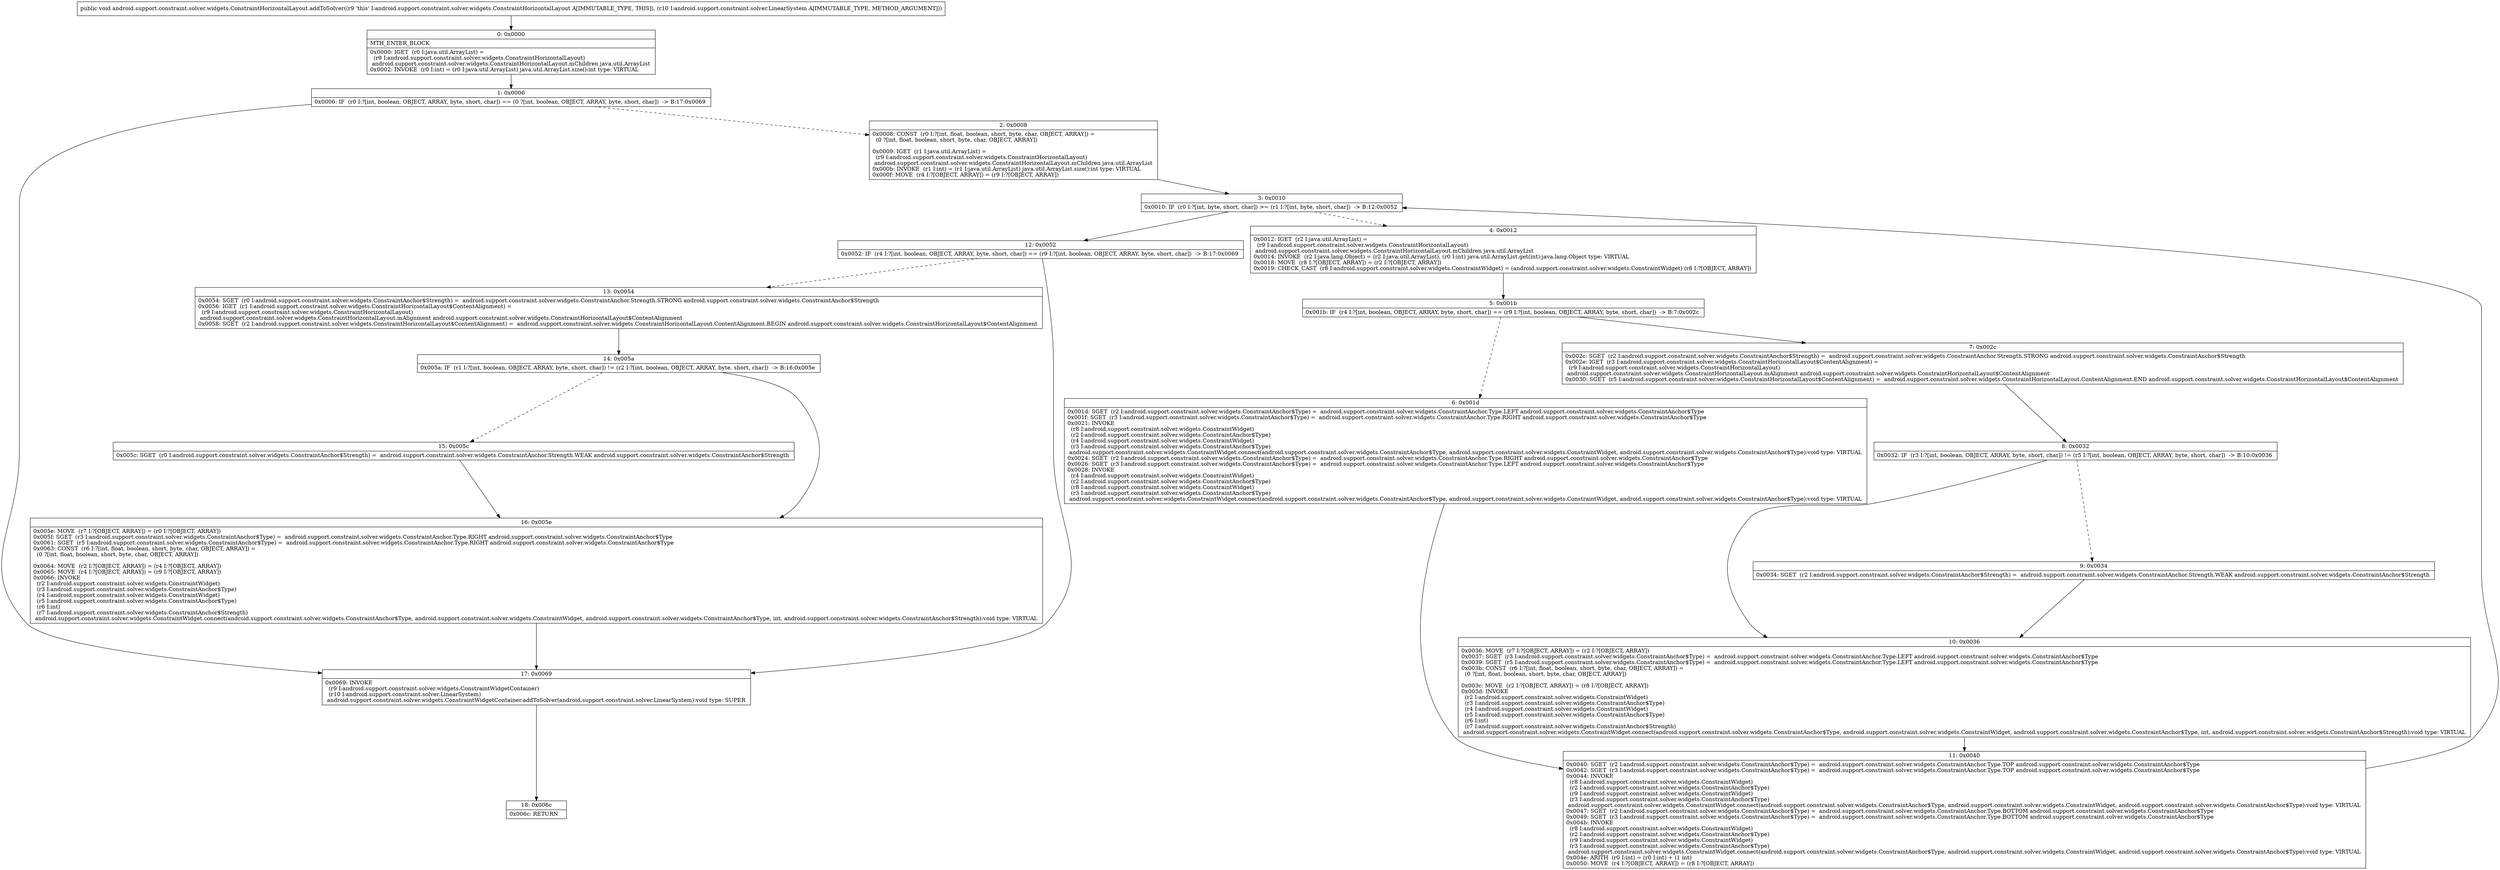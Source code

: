 digraph "CFG forandroid.support.constraint.solver.widgets.ConstraintHorizontalLayout.addToSolver(Landroid\/support\/constraint\/solver\/LinearSystem;)V" {
Node_0 [shape=record,label="{0\:\ 0x0000|MTH_ENTER_BLOCK\l|0x0000: IGET  (r0 I:java.util.ArrayList) = \l  (r9 I:android.support.constraint.solver.widgets.ConstraintHorizontalLayout)\l android.support.constraint.solver.widgets.ConstraintHorizontalLayout.mChildren java.util.ArrayList \l0x0002: INVOKE  (r0 I:int) = (r0 I:java.util.ArrayList) java.util.ArrayList.size():int type: VIRTUAL \l}"];
Node_1 [shape=record,label="{1\:\ 0x0006|0x0006: IF  (r0 I:?[int, boolean, OBJECT, ARRAY, byte, short, char]) == (0 ?[int, boolean, OBJECT, ARRAY, byte, short, char])  \-\> B:17:0x0069 \l}"];
Node_2 [shape=record,label="{2\:\ 0x0008|0x0008: CONST  (r0 I:?[int, float, boolean, short, byte, char, OBJECT, ARRAY]) = \l  (0 ?[int, float, boolean, short, byte, char, OBJECT, ARRAY])\l \l0x0009: IGET  (r1 I:java.util.ArrayList) = \l  (r9 I:android.support.constraint.solver.widgets.ConstraintHorizontalLayout)\l android.support.constraint.solver.widgets.ConstraintHorizontalLayout.mChildren java.util.ArrayList \l0x000b: INVOKE  (r1 I:int) = (r1 I:java.util.ArrayList) java.util.ArrayList.size():int type: VIRTUAL \l0x000f: MOVE  (r4 I:?[OBJECT, ARRAY]) = (r9 I:?[OBJECT, ARRAY]) \l}"];
Node_3 [shape=record,label="{3\:\ 0x0010|0x0010: IF  (r0 I:?[int, byte, short, char]) \>= (r1 I:?[int, byte, short, char])  \-\> B:12:0x0052 \l}"];
Node_4 [shape=record,label="{4\:\ 0x0012|0x0012: IGET  (r2 I:java.util.ArrayList) = \l  (r9 I:android.support.constraint.solver.widgets.ConstraintHorizontalLayout)\l android.support.constraint.solver.widgets.ConstraintHorizontalLayout.mChildren java.util.ArrayList \l0x0014: INVOKE  (r2 I:java.lang.Object) = (r2 I:java.util.ArrayList), (r0 I:int) java.util.ArrayList.get(int):java.lang.Object type: VIRTUAL \l0x0018: MOVE  (r8 I:?[OBJECT, ARRAY]) = (r2 I:?[OBJECT, ARRAY]) \l0x0019: CHECK_CAST  (r8 I:android.support.constraint.solver.widgets.ConstraintWidget) = (android.support.constraint.solver.widgets.ConstraintWidget) (r8 I:?[OBJECT, ARRAY]) \l}"];
Node_5 [shape=record,label="{5\:\ 0x001b|0x001b: IF  (r4 I:?[int, boolean, OBJECT, ARRAY, byte, short, char]) == (r9 I:?[int, boolean, OBJECT, ARRAY, byte, short, char])  \-\> B:7:0x002c \l}"];
Node_6 [shape=record,label="{6\:\ 0x001d|0x001d: SGET  (r2 I:android.support.constraint.solver.widgets.ConstraintAnchor$Type) =  android.support.constraint.solver.widgets.ConstraintAnchor.Type.LEFT android.support.constraint.solver.widgets.ConstraintAnchor$Type \l0x001f: SGET  (r3 I:android.support.constraint.solver.widgets.ConstraintAnchor$Type) =  android.support.constraint.solver.widgets.ConstraintAnchor.Type.RIGHT android.support.constraint.solver.widgets.ConstraintAnchor$Type \l0x0021: INVOKE  \l  (r8 I:android.support.constraint.solver.widgets.ConstraintWidget)\l  (r2 I:android.support.constraint.solver.widgets.ConstraintAnchor$Type)\l  (r4 I:android.support.constraint.solver.widgets.ConstraintWidget)\l  (r3 I:android.support.constraint.solver.widgets.ConstraintAnchor$Type)\l android.support.constraint.solver.widgets.ConstraintWidget.connect(android.support.constraint.solver.widgets.ConstraintAnchor$Type, android.support.constraint.solver.widgets.ConstraintWidget, android.support.constraint.solver.widgets.ConstraintAnchor$Type):void type: VIRTUAL \l0x0024: SGET  (r2 I:android.support.constraint.solver.widgets.ConstraintAnchor$Type) =  android.support.constraint.solver.widgets.ConstraintAnchor.Type.RIGHT android.support.constraint.solver.widgets.ConstraintAnchor$Type \l0x0026: SGET  (r3 I:android.support.constraint.solver.widgets.ConstraintAnchor$Type) =  android.support.constraint.solver.widgets.ConstraintAnchor.Type.LEFT android.support.constraint.solver.widgets.ConstraintAnchor$Type \l0x0028: INVOKE  \l  (r4 I:android.support.constraint.solver.widgets.ConstraintWidget)\l  (r2 I:android.support.constraint.solver.widgets.ConstraintAnchor$Type)\l  (r8 I:android.support.constraint.solver.widgets.ConstraintWidget)\l  (r3 I:android.support.constraint.solver.widgets.ConstraintAnchor$Type)\l android.support.constraint.solver.widgets.ConstraintWidget.connect(android.support.constraint.solver.widgets.ConstraintAnchor$Type, android.support.constraint.solver.widgets.ConstraintWidget, android.support.constraint.solver.widgets.ConstraintAnchor$Type):void type: VIRTUAL \l}"];
Node_7 [shape=record,label="{7\:\ 0x002c|0x002c: SGET  (r2 I:android.support.constraint.solver.widgets.ConstraintAnchor$Strength) =  android.support.constraint.solver.widgets.ConstraintAnchor.Strength.STRONG android.support.constraint.solver.widgets.ConstraintAnchor$Strength \l0x002e: IGET  (r3 I:android.support.constraint.solver.widgets.ConstraintHorizontalLayout$ContentAlignment) = \l  (r9 I:android.support.constraint.solver.widgets.ConstraintHorizontalLayout)\l android.support.constraint.solver.widgets.ConstraintHorizontalLayout.mAlignment android.support.constraint.solver.widgets.ConstraintHorizontalLayout$ContentAlignment \l0x0030: SGET  (r5 I:android.support.constraint.solver.widgets.ConstraintHorizontalLayout$ContentAlignment) =  android.support.constraint.solver.widgets.ConstraintHorizontalLayout.ContentAlignment.END android.support.constraint.solver.widgets.ConstraintHorizontalLayout$ContentAlignment \l}"];
Node_8 [shape=record,label="{8\:\ 0x0032|0x0032: IF  (r3 I:?[int, boolean, OBJECT, ARRAY, byte, short, char]) != (r5 I:?[int, boolean, OBJECT, ARRAY, byte, short, char])  \-\> B:10:0x0036 \l}"];
Node_9 [shape=record,label="{9\:\ 0x0034|0x0034: SGET  (r2 I:android.support.constraint.solver.widgets.ConstraintAnchor$Strength) =  android.support.constraint.solver.widgets.ConstraintAnchor.Strength.WEAK android.support.constraint.solver.widgets.ConstraintAnchor$Strength \l}"];
Node_10 [shape=record,label="{10\:\ 0x0036|0x0036: MOVE  (r7 I:?[OBJECT, ARRAY]) = (r2 I:?[OBJECT, ARRAY]) \l0x0037: SGET  (r3 I:android.support.constraint.solver.widgets.ConstraintAnchor$Type) =  android.support.constraint.solver.widgets.ConstraintAnchor.Type.LEFT android.support.constraint.solver.widgets.ConstraintAnchor$Type \l0x0039: SGET  (r5 I:android.support.constraint.solver.widgets.ConstraintAnchor$Type) =  android.support.constraint.solver.widgets.ConstraintAnchor.Type.LEFT android.support.constraint.solver.widgets.ConstraintAnchor$Type \l0x003b: CONST  (r6 I:?[int, float, boolean, short, byte, char, OBJECT, ARRAY]) = \l  (0 ?[int, float, boolean, short, byte, char, OBJECT, ARRAY])\l \l0x003c: MOVE  (r2 I:?[OBJECT, ARRAY]) = (r8 I:?[OBJECT, ARRAY]) \l0x003d: INVOKE  \l  (r2 I:android.support.constraint.solver.widgets.ConstraintWidget)\l  (r3 I:android.support.constraint.solver.widgets.ConstraintAnchor$Type)\l  (r4 I:android.support.constraint.solver.widgets.ConstraintWidget)\l  (r5 I:android.support.constraint.solver.widgets.ConstraintAnchor$Type)\l  (r6 I:int)\l  (r7 I:android.support.constraint.solver.widgets.ConstraintAnchor$Strength)\l android.support.constraint.solver.widgets.ConstraintWidget.connect(android.support.constraint.solver.widgets.ConstraintAnchor$Type, android.support.constraint.solver.widgets.ConstraintWidget, android.support.constraint.solver.widgets.ConstraintAnchor$Type, int, android.support.constraint.solver.widgets.ConstraintAnchor$Strength):void type: VIRTUAL \l}"];
Node_11 [shape=record,label="{11\:\ 0x0040|0x0040: SGET  (r2 I:android.support.constraint.solver.widgets.ConstraintAnchor$Type) =  android.support.constraint.solver.widgets.ConstraintAnchor.Type.TOP android.support.constraint.solver.widgets.ConstraintAnchor$Type \l0x0042: SGET  (r3 I:android.support.constraint.solver.widgets.ConstraintAnchor$Type) =  android.support.constraint.solver.widgets.ConstraintAnchor.Type.TOP android.support.constraint.solver.widgets.ConstraintAnchor$Type \l0x0044: INVOKE  \l  (r8 I:android.support.constraint.solver.widgets.ConstraintWidget)\l  (r2 I:android.support.constraint.solver.widgets.ConstraintAnchor$Type)\l  (r9 I:android.support.constraint.solver.widgets.ConstraintWidget)\l  (r3 I:android.support.constraint.solver.widgets.ConstraintAnchor$Type)\l android.support.constraint.solver.widgets.ConstraintWidget.connect(android.support.constraint.solver.widgets.ConstraintAnchor$Type, android.support.constraint.solver.widgets.ConstraintWidget, android.support.constraint.solver.widgets.ConstraintAnchor$Type):void type: VIRTUAL \l0x0047: SGET  (r2 I:android.support.constraint.solver.widgets.ConstraintAnchor$Type) =  android.support.constraint.solver.widgets.ConstraintAnchor.Type.BOTTOM android.support.constraint.solver.widgets.ConstraintAnchor$Type \l0x0049: SGET  (r3 I:android.support.constraint.solver.widgets.ConstraintAnchor$Type) =  android.support.constraint.solver.widgets.ConstraintAnchor.Type.BOTTOM android.support.constraint.solver.widgets.ConstraintAnchor$Type \l0x004b: INVOKE  \l  (r8 I:android.support.constraint.solver.widgets.ConstraintWidget)\l  (r2 I:android.support.constraint.solver.widgets.ConstraintAnchor$Type)\l  (r9 I:android.support.constraint.solver.widgets.ConstraintWidget)\l  (r3 I:android.support.constraint.solver.widgets.ConstraintAnchor$Type)\l android.support.constraint.solver.widgets.ConstraintWidget.connect(android.support.constraint.solver.widgets.ConstraintAnchor$Type, android.support.constraint.solver.widgets.ConstraintWidget, android.support.constraint.solver.widgets.ConstraintAnchor$Type):void type: VIRTUAL \l0x004e: ARITH  (r0 I:int) = (r0 I:int) + (1 int) \l0x0050: MOVE  (r4 I:?[OBJECT, ARRAY]) = (r8 I:?[OBJECT, ARRAY]) \l}"];
Node_12 [shape=record,label="{12\:\ 0x0052|0x0052: IF  (r4 I:?[int, boolean, OBJECT, ARRAY, byte, short, char]) == (r9 I:?[int, boolean, OBJECT, ARRAY, byte, short, char])  \-\> B:17:0x0069 \l}"];
Node_13 [shape=record,label="{13\:\ 0x0054|0x0054: SGET  (r0 I:android.support.constraint.solver.widgets.ConstraintAnchor$Strength) =  android.support.constraint.solver.widgets.ConstraintAnchor.Strength.STRONG android.support.constraint.solver.widgets.ConstraintAnchor$Strength \l0x0056: IGET  (r1 I:android.support.constraint.solver.widgets.ConstraintHorizontalLayout$ContentAlignment) = \l  (r9 I:android.support.constraint.solver.widgets.ConstraintHorizontalLayout)\l android.support.constraint.solver.widgets.ConstraintHorizontalLayout.mAlignment android.support.constraint.solver.widgets.ConstraintHorizontalLayout$ContentAlignment \l0x0058: SGET  (r2 I:android.support.constraint.solver.widgets.ConstraintHorizontalLayout$ContentAlignment) =  android.support.constraint.solver.widgets.ConstraintHorizontalLayout.ContentAlignment.BEGIN android.support.constraint.solver.widgets.ConstraintHorizontalLayout$ContentAlignment \l}"];
Node_14 [shape=record,label="{14\:\ 0x005a|0x005a: IF  (r1 I:?[int, boolean, OBJECT, ARRAY, byte, short, char]) != (r2 I:?[int, boolean, OBJECT, ARRAY, byte, short, char])  \-\> B:16:0x005e \l}"];
Node_15 [shape=record,label="{15\:\ 0x005c|0x005c: SGET  (r0 I:android.support.constraint.solver.widgets.ConstraintAnchor$Strength) =  android.support.constraint.solver.widgets.ConstraintAnchor.Strength.WEAK android.support.constraint.solver.widgets.ConstraintAnchor$Strength \l}"];
Node_16 [shape=record,label="{16\:\ 0x005e|0x005e: MOVE  (r7 I:?[OBJECT, ARRAY]) = (r0 I:?[OBJECT, ARRAY]) \l0x005f: SGET  (r3 I:android.support.constraint.solver.widgets.ConstraintAnchor$Type) =  android.support.constraint.solver.widgets.ConstraintAnchor.Type.RIGHT android.support.constraint.solver.widgets.ConstraintAnchor$Type \l0x0061: SGET  (r5 I:android.support.constraint.solver.widgets.ConstraintAnchor$Type) =  android.support.constraint.solver.widgets.ConstraintAnchor.Type.RIGHT android.support.constraint.solver.widgets.ConstraintAnchor$Type \l0x0063: CONST  (r6 I:?[int, float, boolean, short, byte, char, OBJECT, ARRAY]) = \l  (0 ?[int, float, boolean, short, byte, char, OBJECT, ARRAY])\l \l0x0064: MOVE  (r2 I:?[OBJECT, ARRAY]) = (r4 I:?[OBJECT, ARRAY]) \l0x0065: MOVE  (r4 I:?[OBJECT, ARRAY]) = (r9 I:?[OBJECT, ARRAY]) \l0x0066: INVOKE  \l  (r2 I:android.support.constraint.solver.widgets.ConstraintWidget)\l  (r3 I:android.support.constraint.solver.widgets.ConstraintAnchor$Type)\l  (r4 I:android.support.constraint.solver.widgets.ConstraintWidget)\l  (r5 I:android.support.constraint.solver.widgets.ConstraintAnchor$Type)\l  (r6 I:int)\l  (r7 I:android.support.constraint.solver.widgets.ConstraintAnchor$Strength)\l android.support.constraint.solver.widgets.ConstraintWidget.connect(android.support.constraint.solver.widgets.ConstraintAnchor$Type, android.support.constraint.solver.widgets.ConstraintWidget, android.support.constraint.solver.widgets.ConstraintAnchor$Type, int, android.support.constraint.solver.widgets.ConstraintAnchor$Strength):void type: VIRTUAL \l}"];
Node_17 [shape=record,label="{17\:\ 0x0069|0x0069: INVOKE  \l  (r9 I:android.support.constraint.solver.widgets.ConstraintWidgetContainer)\l  (r10 I:android.support.constraint.solver.LinearSystem)\l android.support.constraint.solver.widgets.ConstraintWidgetContainer.addToSolver(android.support.constraint.solver.LinearSystem):void type: SUPER \l}"];
Node_18 [shape=record,label="{18\:\ 0x006c|0x006c: RETURN   \l}"];
MethodNode[shape=record,label="{public void android.support.constraint.solver.widgets.ConstraintHorizontalLayout.addToSolver((r9 'this' I:android.support.constraint.solver.widgets.ConstraintHorizontalLayout A[IMMUTABLE_TYPE, THIS]), (r10 I:android.support.constraint.solver.LinearSystem A[IMMUTABLE_TYPE, METHOD_ARGUMENT])) }"];
MethodNode -> Node_0;
Node_0 -> Node_1;
Node_1 -> Node_2[style=dashed];
Node_1 -> Node_17;
Node_2 -> Node_3;
Node_3 -> Node_4[style=dashed];
Node_3 -> Node_12;
Node_4 -> Node_5;
Node_5 -> Node_6[style=dashed];
Node_5 -> Node_7;
Node_6 -> Node_11;
Node_7 -> Node_8;
Node_8 -> Node_9[style=dashed];
Node_8 -> Node_10;
Node_9 -> Node_10;
Node_10 -> Node_11;
Node_11 -> Node_3;
Node_12 -> Node_13[style=dashed];
Node_12 -> Node_17;
Node_13 -> Node_14;
Node_14 -> Node_15[style=dashed];
Node_14 -> Node_16;
Node_15 -> Node_16;
Node_16 -> Node_17;
Node_17 -> Node_18;
}

